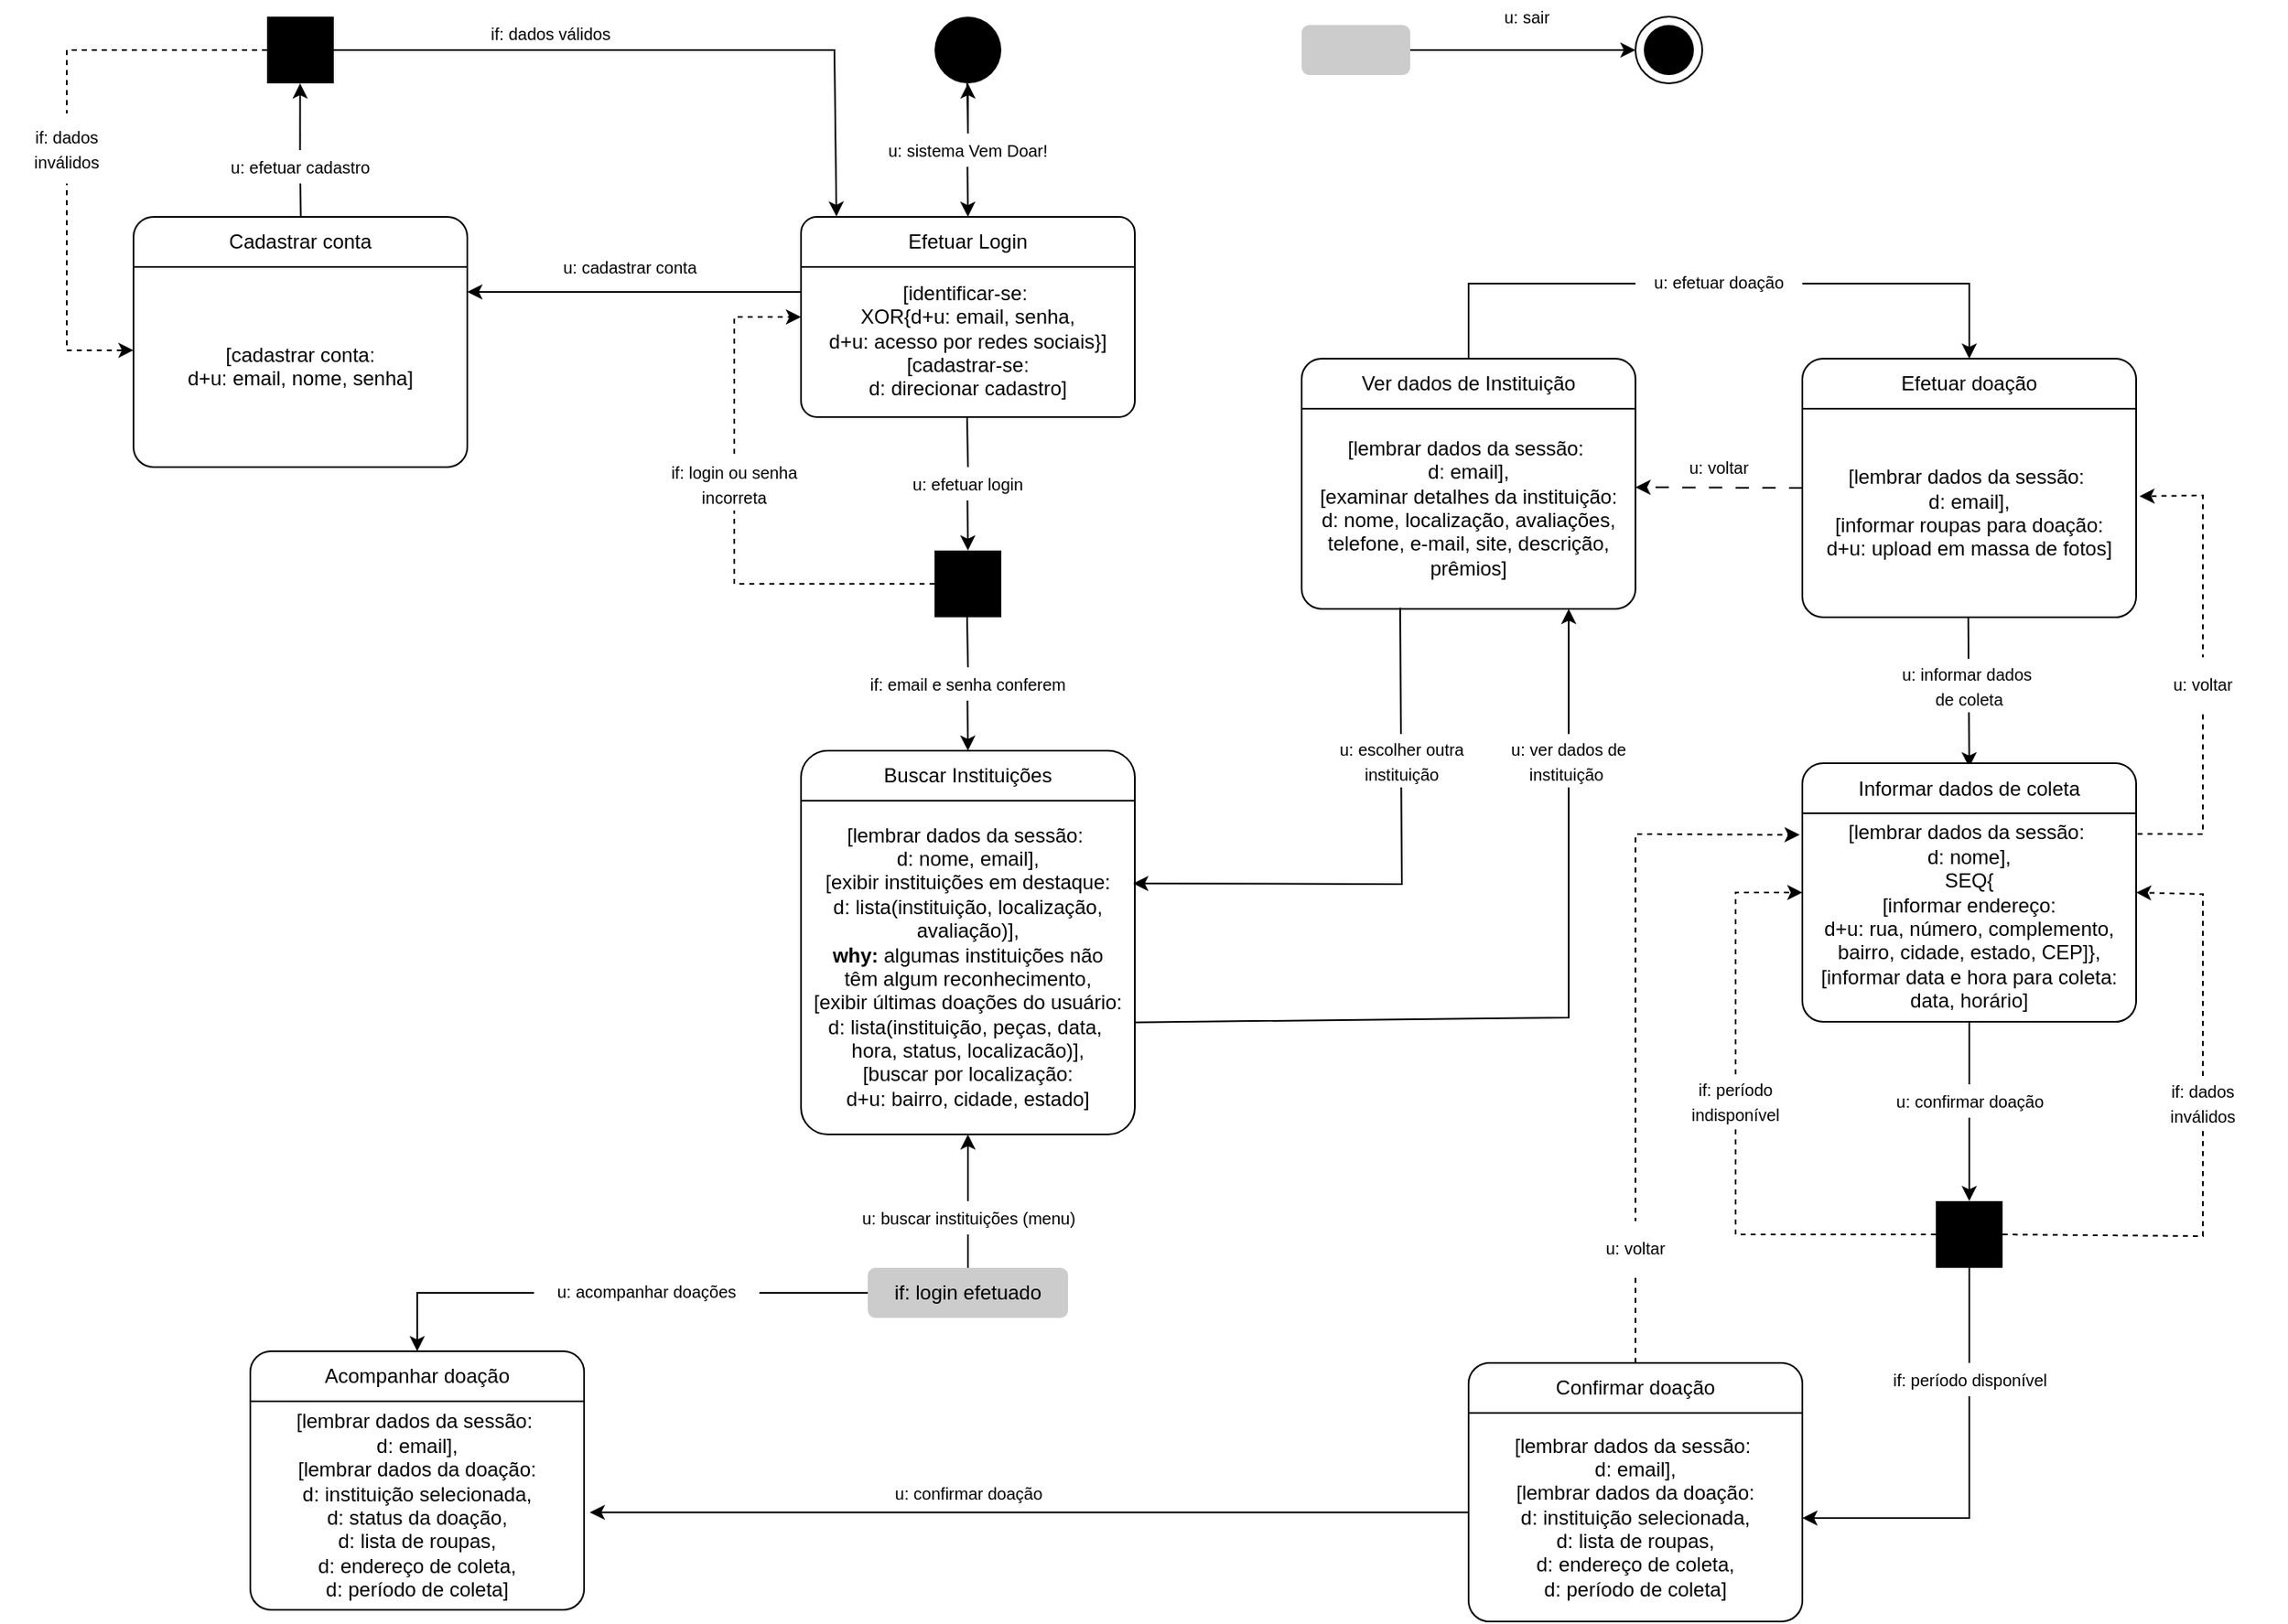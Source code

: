 <mxfile version="24.9.2">
  <diagram name="Page-1" id="kHw9414WVIwB2vllaiVg">
    <mxGraphModel dx="2164" dy="772" grid="1" gridSize="10" guides="1" tooltips="1" connect="1" arrows="1" fold="1" page="1" pageScale="1" pageWidth="850" pageHeight="1100" math="0" shadow="0">
      <root>
        <mxCell id="0" />
        <mxCell id="1" parent="0" />
        <mxCell id="l5IVs_DGDJWgKO2tLOiS-1" value="" style="ellipse;whiteSpace=wrap;html=1;aspect=fixed;fillStyle=solid;fillColor=#000000;strokeColor=none;" parent="1" vertex="1">
          <mxGeometry x="80" y="80" width="40" height="40" as="geometry" />
        </mxCell>
        <mxCell id="l5IVs_DGDJWgKO2tLOiS-2" value="" style="endArrow=none;html=1;rounded=0;" parent="1" edge="1">
          <mxGeometry width="50" height="50" relative="1" as="geometry">
            <mxPoint x="100" y="150" as="sourcePoint" />
            <mxPoint x="99.5" y="120" as="targetPoint" />
          </mxGeometry>
        </mxCell>
        <mxCell id="ruoURCrerZYPwbjkhUwL-6" value="" style="edgeStyle=orthogonalEdgeStyle;rounded=0;orthogonalLoop=1;jettySize=auto;html=1;" parent="1" source="l5IVs_DGDJWgKO2tLOiS-3" target="l5IVs_DGDJWgKO2tLOiS-1" edge="1">
          <mxGeometry relative="1" as="geometry" />
        </mxCell>
        <mxCell id="l5IVs_DGDJWgKO2tLOiS-3" value="&lt;font style=&quot;font-size: 10px;&quot;&gt;u: sistema Vem Doar!&lt;/font&gt;" style="text;html=1;align=center;verticalAlign=middle;whiteSpace=wrap;rounded=0;" parent="1" vertex="1">
          <mxGeometry x="40" y="150" width="120" height="20" as="geometry" />
        </mxCell>
        <mxCell id="l5IVs_DGDJWgKO2tLOiS-4" value="" style="endArrow=classic;html=1;rounded=0;" parent="1" edge="1">
          <mxGeometry width="50" height="50" relative="1" as="geometry">
            <mxPoint x="99.71" y="170" as="sourcePoint" />
            <mxPoint x="100" y="200" as="targetPoint" />
          </mxGeometry>
        </mxCell>
        <mxCell id="l5IVs_DGDJWgKO2tLOiS-5" value="&lt;div&gt;&lt;br&gt;&lt;/div&gt;&lt;div&gt;&lt;br&gt;&lt;/div&gt;&lt;div&gt;[identificar-se:&amp;nbsp;&lt;br&gt;&lt;/div&gt;&lt;div&gt;XOR{d+u: email, senha,&lt;/div&gt;&lt;div&gt;d+u: acesso por redes sociais}]&lt;/div&gt;&lt;div&gt;[cadastrar-se:&lt;/div&gt;&lt;div&gt;d: direcionar cadastro]&lt;/div&gt;" style="rounded=1;whiteSpace=wrap;html=1;arcSize=8;absoluteArcSize=0;" parent="1" vertex="1">
          <mxGeometry y="200" width="200" height="120" as="geometry" />
        </mxCell>
        <mxCell id="l5IVs_DGDJWgKO2tLOiS-10" value="" style="endArrow=none;html=1;rounded=0;exitX=0.5;exitY=0.333;exitDx=0;exitDy=0;exitPerimeter=0;" parent="1" edge="1">
          <mxGeometry width="50" height="50" relative="1" as="geometry">
            <mxPoint y="230.0" as="sourcePoint" />
            <mxPoint x="200" y="230" as="targetPoint" />
          </mxGeometry>
        </mxCell>
        <mxCell id="l5IVs_DGDJWgKO2tLOiS-11" value="Efetuar Login" style="text;html=1;align=center;verticalAlign=middle;whiteSpace=wrap;rounded=0;" parent="1" vertex="1">
          <mxGeometry x="55" y="200" width="90" height="30" as="geometry" />
        </mxCell>
        <mxCell id="l5IVs_DGDJWgKO2tLOiS-15" value="" style="endArrow=none;html=1;rounded=0;" parent="1" edge="1">
          <mxGeometry width="50" height="50" relative="1" as="geometry">
            <mxPoint x="100" y="350" as="sourcePoint" />
            <mxPoint x="99.5" y="320" as="targetPoint" />
          </mxGeometry>
        </mxCell>
        <mxCell id="l5IVs_DGDJWgKO2tLOiS-16" value="&lt;font style=&quot;font-size: 10px;&quot;&gt;u: efetuar login&lt;/font&gt;" style="text;html=1;align=center;verticalAlign=middle;whiteSpace=wrap;rounded=0;" parent="1" vertex="1">
          <mxGeometry x="40" y="350" width="120" height="20" as="geometry" />
        </mxCell>
        <mxCell id="l5IVs_DGDJWgKO2tLOiS-17" value="" style="endArrow=classic;html=1;rounded=0;" parent="1" edge="1">
          <mxGeometry width="50" height="50" relative="1" as="geometry">
            <mxPoint x="99.71" y="370" as="sourcePoint" />
            <mxPoint x="100" y="400" as="targetPoint" />
          </mxGeometry>
        </mxCell>
        <mxCell id="l5IVs_DGDJWgKO2tLOiS-19" value="" style="whiteSpace=wrap;html=1;aspect=fixed;fillStyle=solid;fillColor=#000000;strokeColor=none;" parent="1" vertex="1">
          <mxGeometry x="80" y="400" width="40" height="40" as="geometry" />
        </mxCell>
        <mxCell id="l5IVs_DGDJWgKO2tLOiS-20" value="" style="endArrow=classic;html=1;rounded=0;exitX=0;exitY=0.5;exitDx=0;exitDy=0;entryX=0;entryY=0.5;entryDx=0;entryDy=0;dashed=1;" parent="1" source="l5IVs_DGDJWgKO2tLOiS-19" target="l5IVs_DGDJWgKO2tLOiS-5" edge="1">
          <mxGeometry width="50" height="50" relative="1" as="geometry">
            <mxPoint x="30" y="420" as="sourcePoint" />
            <mxPoint x="-10" y="260" as="targetPoint" />
            <Array as="points">
              <mxPoint x="-40" y="420" />
              <mxPoint x="-40" y="260" />
            </Array>
          </mxGeometry>
        </mxCell>
        <mxCell id="l5IVs_DGDJWgKO2tLOiS-21" value="&lt;font style=&quot;font-size: 10px;&quot;&gt;if: login ou&amp;nbsp;&lt;/font&gt;&lt;span style=&quot;font-size: 10px;&quot;&gt;senha&lt;/span&gt;&lt;div&gt;&lt;font style=&quot;font-size: 10px;&quot;&gt;incorreta&lt;/font&gt;&lt;/div&gt;" style="text;html=1;align=center;verticalAlign=middle;whiteSpace=wrap;rounded=0;fillColor=default;" parent="1" vertex="1">
          <mxGeometry x="-80" y="344" width="80" height="32" as="geometry" />
        </mxCell>
        <mxCell id="l5IVs_DGDJWgKO2tLOiS-22" value="" style="endArrow=none;html=1;rounded=0;" parent="1" edge="1">
          <mxGeometry width="50" height="50" relative="1" as="geometry">
            <mxPoint x="100" y="470" as="sourcePoint" />
            <mxPoint x="99.5" y="440" as="targetPoint" />
          </mxGeometry>
        </mxCell>
        <mxCell id="l5IVs_DGDJWgKO2tLOiS-23" value="&lt;font style=&quot;font-size: 10px;&quot;&gt;if: email e senha conferem&lt;/font&gt;" style="text;html=1;align=center;verticalAlign=middle;whiteSpace=wrap;rounded=0;" parent="1" vertex="1">
          <mxGeometry x="40" y="470" width="120" height="20" as="geometry" />
        </mxCell>
        <mxCell id="l5IVs_DGDJWgKO2tLOiS-24" value="" style="endArrow=classic;html=1;rounded=0;" parent="1" edge="1">
          <mxGeometry width="50" height="50" relative="1" as="geometry">
            <mxPoint x="99.71" y="490" as="sourcePoint" />
            <mxPoint x="100" y="520" as="targetPoint" />
          </mxGeometry>
        </mxCell>
        <mxCell id="l5IVs_DGDJWgKO2tLOiS-25" value="&lt;div&gt;&lt;br&gt;&lt;/div&gt;&lt;div&gt;&lt;br&gt;&lt;/div&gt;[lembrar dados da sessão:&amp;nbsp;&lt;div&gt;d: nome, email],&lt;br&gt;&lt;/div&gt;&lt;div&gt;[exibir instituições em destaque:&lt;/div&gt;&lt;div&gt;d: lista(instituição, localização, avaliação)],&lt;/div&gt;&lt;div&gt;&lt;div&gt;&lt;b&gt;why:&lt;/b&gt;&amp;nbsp;algumas instituições não&lt;/div&gt;&lt;div&gt;têm algum reconhecimento,&lt;/div&gt;&lt;/div&gt;&lt;div&gt;[exibir últimas doações do usuário:&lt;/div&gt;&lt;div&gt;d: lista(instituição, peças, data,&amp;nbsp;&lt;/div&gt;&lt;div&gt;hora, status, localizacão)],&lt;/div&gt;&lt;div&gt;[buscar por localização:&lt;/div&gt;&lt;div&gt;d+u: bairro, cidade, estado]&lt;/div&gt;" style="rounded=1;whiteSpace=wrap;html=1;arcSize=8;absoluteArcSize=0;" parent="1" vertex="1">
          <mxGeometry y="520" width="200" height="230" as="geometry" />
        </mxCell>
        <mxCell id="l5IVs_DGDJWgKO2tLOiS-26" value="" style="endArrow=none;html=1;rounded=0;exitX=0.5;exitY=0.333;exitDx=0;exitDy=0;exitPerimeter=0;" parent="1" edge="1">
          <mxGeometry width="50" height="50" relative="1" as="geometry">
            <mxPoint y="550" as="sourcePoint" />
            <mxPoint x="200" y="550" as="targetPoint" />
          </mxGeometry>
        </mxCell>
        <mxCell id="l5IVs_DGDJWgKO2tLOiS-27" value="Buscar Instituições" style="text;html=1;align=center;verticalAlign=middle;whiteSpace=wrap;rounded=0;" parent="1" vertex="1">
          <mxGeometry y="520" width="200" height="30" as="geometry" />
        </mxCell>
        <mxCell id="l5IVs_DGDJWgKO2tLOiS-30" value="" style="endArrow=classic;html=1;rounded=0;entryX=0.5;entryY=1;entryDx=0;entryDy=0;exitX=1;exitY=0.708;exitDx=0;exitDy=0;exitPerimeter=0;" parent="1" source="l5IVs_DGDJWgKO2tLOiS-25" edge="1">
          <mxGeometry width="50" height="50" relative="1" as="geometry">
            <mxPoint x="240" y="640" as="sourcePoint" />
            <mxPoint x="460" y="435" as="targetPoint" />
            <Array as="points">
              <mxPoint x="460" y="680" />
            </Array>
          </mxGeometry>
        </mxCell>
        <mxCell id="l5IVs_DGDJWgKO2tLOiS-31" value="&lt;font size=&quot;1&quot;&gt;u: ver dados de&lt;/font&gt;&lt;div&gt;&lt;font size=&quot;1&quot;&gt;instituição&amp;nbsp;&lt;/font&gt;&lt;/div&gt;" style="text;html=1;align=center;verticalAlign=middle;whiteSpace=wrap;rounded=0;fillColor=default;" parent="1" vertex="1">
          <mxGeometry x="420" y="510" width="80" height="32" as="geometry" />
        </mxCell>
        <mxCell id="l5IVs_DGDJWgKO2tLOiS-32" value="&lt;div&gt;&lt;br&gt;&lt;/div&gt;&lt;div&gt;&lt;br&gt;&lt;/div&gt;[lembrar dados da sessão:&amp;nbsp;&lt;div&gt;d: email],&lt;br&gt;&lt;/div&gt;&lt;div&gt;[examinar detalhes da instituição:&lt;/div&gt;&lt;div&gt;d: nome, localização, avaliações,&lt;/div&gt;&lt;div&gt;telefone, e-mail, site, descrição,&lt;/div&gt;&lt;div&gt;prêmios]&lt;/div&gt;" style="rounded=1;whiteSpace=wrap;html=1;arcSize=8;absoluteArcSize=0;" parent="1" vertex="1">
          <mxGeometry x="300" y="285" width="200" height="150" as="geometry" />
        </mxCell>
        <mxCell id="l5IVs_DGDJWgKO2tLOiS-33" value="Ver dados de Instituição" style="text;html=1;align=center;verticalAlign=middle;whiteSpace=wrap;rounded=0;" parent="1" vertex="1">
          <mxGeometry x="300" y="285" width="200" height="30" as="geometry" />
        </mxCell>
        <mxCell id="l5IVs_DGDJWgKO2tLOiS-34" value="" style="endArrow=none;html=1;rounded=0;exitX=0.5;exitY=0.333;exitDx=0;exitDy=0;exitPerimeter=0;" parent="1" edge="1">
          <mxGeometry width="50" height="50" relative="1" as="geometry">
            <mxPoint x="300" y="315" as="sourcePoint" />
            <mxPoint x="500" y="315" as="targetPoint" />
          </mxGeometry>
        </mxCell>
        <mxCell id="l5IVs_DGDJWgKO2tLOiS-38" value="" style="endArrow=classic;html=1;rounded=0;exitX=0.5;exitY=0;exitDx=0;exitDy=0;entryX=0.5;entryY=1;entryDx=0;entryDy=0;" parent="1" source="l5IVs_DGDJWgKO2tLOiS-39" edge="1">
          <mxGeometry width="50" height="50" relative="1" as="geometry">
            <mxPoint x="99.88" y="780" as="sourcePoint" />
            <mxPoint x="100" y="750" as="targetPoint" />
            <Array as="points">
              <mxPoint x="100" y="760" />
            </Array>
          </mxGeometry>
        </mxCell>
        <mxCell id="l5IVs_DGDJWgKO2tLOiS-39" value="&lt;font&gt;if: login efetuado&lt;/font&gt;" style="rounded=1;whiteSpace=wrap;html=1;fillColor=#CCCCCC;strokeColor=none;fillStyle=solid;fontColor=#000000;" parent="1" vertex="1">
          <mxGeometry x="40" y="830" width="120" height="30" as="geometry" />
        </mxCell>
        <mxCell id="l5IVs_DGDJWgKO2tLOiS-40" value="" style="endArrow=classic;html=1;rounded=0;exitX=0.295;exitY=0.995;exitDx=0;exitDy=0;exitPerimeter=0;entryX=0.995;entryY=0.346;entryDx=0;entryDy=0;entryPerimeter=0;" parent="1" source="l5IVs_DGDJWgKO2tLOiS-32" target="l5IVs_DGDJWgKO2tLOiS-25" edge="1">
          <mxGeometry width="50" height="50" relative="1" as="geometry">
            <mxPoint x="330" y="480" as="sourcePoint" />
            <mxPoint x="280" y="590" as="targetPoint" />
            <Array as="points">
              <mxPoint x="360" y="600" />
            </Array>
          </mxGeometry>
        </mxCell>
        <mxCell id="l5IVs_DGDJWgKO2tLOiS-41" value="&lt;font size=&quot;1&quot;&gt;u: escolher outra instituição&lt;/font&gt;" style="text;html=1;align=center;verticalAlign=middle;whiteSpace=wrap;rounded=0;fillColor=default;" parent="1" vertex="1">
          <mxGeometry x="320" y="510" width="80" height="32" as="geometry" />
        </mxCell>
        <mxCell id="l5IVs_DGDJWgKO2tLOiS-42" value="&lt;font size=&quot;1&quot;&gt;u: buscar instituições (menu)&lt;/font&gt;" style="text;html=1;align=center;verticalAlign=middle;whiteSpace=wrap;rounded=0;fillColor=default;" parent="1" vertex="1">
          <mxGeometry x="32.5" y="790" width="135" height="20" as="geometry" />
        </mxCell>
        <mxCell id="l5IVs_DGDJWgKO2tLOiS-43" value="" style="rounded=1;whiteSpace=wrap;html=1;fillColor=#CCCCCC;strokeColor=none;fillStyle=solid;" parent="1" vertex="1">
          <mxGeometry x="300" y="85" width="65" height="30" as="geometry" />
        </mxCell>
        <mxCell id="l5IVs_DGDJWgKO2tLOiS-44" value="" style="endArrow=classic;html=1;rounded=0;exitX=1;exitY=0.5;exitDx=0;exitDy=0;" parent="1" source="l5IVs_DGDJWgKO2tLOiS-43" edge="1">
          <mxGeometry width="50" height="50" relative="1" as="geometry">
            <mxPoint x="447.5" y="115" as="sourcePoint" />
            <mxPoint x="500" y="100" as="targetPoint" />
            <Array as="points">
              <mxPoint x="420" y="100" />
            </Array>
          </mxGeometry>
        </mxCell>
        <mxCell id="l5IVs_DGDJWgKO2tLOiS-45" value="&lt;font size=&quot;1&quot;&gt;u: sair&lt;/font&gt;" style="text;html=1;align=center;verticalAlign=middle;whiteSpace=wrap;rounded=0;fillColor=default;" parent="1" vertex="1">
          <mxGeometry x="410" y="70" width="50" height="20" as="geometry" />
        </mxCell>
        <mxCell id="l5IVs_DGDJWgKO2tLOiS-46" value="" style="ellipse;whiteSpace=wrap;html=1;aspect=fixed;fillStyle=solid;fillColor=#000000;strokeColor=none;" parent="1" vertex="1">
          <mxGeometry x="505" y="85" width="30" height="30" as="geometry" />
        </mxCell>
        <mxCell id="l5IVs_DGDJWgKO2tLOiS-47" value="" style="ellipse;whiteSpace=wrap;html=1;aspect=fixed;fillColor=none;" parent="1" vertex="1">
          <mxGeometry x="500" y="80" width="40" height="40" as="geometry" />
        </mxCell>
        <mxCell id="l5IVs_DGDJWgKO2tLOiS-48" value="&lt;div&gt;&lt;br&gt;&lt;/div&gt;&lt;div&gt;&lt;br&gt;&lt;/div&gt;[lembrar dados da sessão:&amp;nbsp;&lt;div&gt;d: email],&lt;br&gt;&lt;/div&gt;&lt;div&gt;[informar roupas para doação:&lt;/div&gt;&lt;div&gt;d+u: upload em massa de fotos]&lt;/div&gt;" style="rounded=1;whiteSpace=wrap;html=1;arcSize=8;absoluteArcSize=0;" parent="1" vertex="1">
          <mxGeometry x="600" y="285" width="200" height="155" as="geometry" />
        </mxCell>
        <mxCell id="l5IVs_DGDJWgKO2tLOiS-49" value="Efetuar doação" style="text;html=1;align=center;verticalAlign=middle;whiteSpace=wrap;rounded=0;" parent="1" vertex="1">
          <mxGeometry x="600" y="285" width="200" height="30" as="geometry" />
        </mxCell>
        <mxCell id="l5IVs_DGDJWgKO2tLOiS-50" value="" style="endArrow=none;html=1;rounded=0;exitX=0.5;exitY=0.333;exitDx=0;exitDy=0;exitPerimeter=0;" parent="1" edge="1">
          <mxGeometry width="50" height="50" relative="1" as="geometry">
            <mxPoint x="600" y="315" as="sourcePoint" />
            <mxPoint x="800" y="315" as="targetPoint" />
          </mxGeometry>
        </mxCell>
        <mxCell id="l5IVs_DGDJWgKO2tLOiS-51" value="" style="endArrow=classic;html=1;rounded=0;exitX=0.5;exitY=0;exitDx=0;exitDy=0;entryX=0.5;entryY=0;entryDx=0;entryDy=0;" parent="1" source="l5IVs_DGDJWgKO2tLOiS-33" target="l5IVs_DGDJWgKO2tLOiS-49" edge="1">
          <mxGeometry width="50" height="50" relative="1" as="geometry">
            <mxPoint x="430" y="235" as="sourcePoint" />
            <mxPoint x="700" y="240" as="targetPoint" />
            <Array as="points">
              <mxPoint x="400" y="240" />
              <mxPoint x="700" y="240" />
            </Array>
          </mxGeometry>
        </mxCell>
        <mxCell id="l5IVs_DGDJWgKO2tLOiS-52" value="&lt;font size=&quot;1&quot;&gt;u: efetuar doação&lt;/font&gt;" style="text;html=1;align=center;verticalAlign=middle;whiteSpace=wrap;rounded=0;fillColor=default;" parent="1" vertex="1">
          <mxGeometry x="500" y="229" width="100" height="20" as="geometry" />
        </mxCell>
        <mxCell id="l5IVs_DGDJWgKO2tLOiS-56" value="" style="endArrow=classic;html=1;rounded=0;" parent="1" edge="1">
          <mxGeometry width="50" height="50" relative="1" as="geometry">
            <mxPoint x="699.41" y="440" as="sourcePoint" />
            <mxPoint x="700" y="530" as="targetPoint" />
          </mxGeometry>
        </mxCell>
        <mxCell id="l5IVs_DGDJWgKO2tLOiS-57" value="&lt;font size=&quot;1&quot;&gt;u: informar dados&amp;nbsp;&lt;/font&gt;&lt;div&gt;&lt;font size=&quot;1&quot;&gt;de coleta&lt;/font&gt;&lt;/div&gt;" style="text;html=1;align=center;verticalAlign=middle;whiteSpace=wrap;rounded=0;fillColor=default;" parent="1" vertex="1">
          <mxGeometry x="650" y="465" width="100" height="32" as="geometry" />
        </mxCell>
        <mxCell id="l5IVs_DGDJWgKO2tLOiS-58" value="&lt;div&gt;&lt;br&gt;&lt;/div&gt;&lt;div&gt;&lt;br&gt;&lt;/div&gt;[lembrar dados da sessão:&amp;nbsp;&lt;div&gt;d: nome],&lt;br&gt;&lt;/div&gt;&lt;div&gt;SEQ{&lt;/div&gt;&lt;div&gt;[informar endereço:&lt;/div&gt;&lt;div&gt;d+u: rua, número, complemento, bairro, cidade, estado, CEP]},&lt;/div&gt;&lt;div&gt;[informar data e hora para coleta:&lt;/div&gt;&lt;div&gt;data, horário]&lt;/div&gt;" style="rounded=1;whiteSpace=wrap;html=1;arcSize=8;absoluteArcSize=0;" parent="1" vertex="1">
          <mxGeometry x="600" y="527.5" width="200" height="155" as="geometry" />
        </mxCell>
        <mxCell id="l5IVs_DGDJWgKO2tLOiS-59" value="Informar dados de coleta" style="text;html=1;align=center;verticalAlign=middle;whiteSpace=wrap;rounded=0;" parent="1" vertex="1">
          <mxGeometry x="600" y="527.5" width="200" height="30" as="geometry" />
        </mxCell>
        <mxCell id="l5IVs_DGDJWgKO2tLOiS-60" value="" style="endArrow=none;html=1;rounded=0;exitX=0.5;exitY=0.333;exitDx=0;exitDy=0;exitPerimeter=0;" parent="1" edge="1">
          <mxGeometry width="50" height="50" relative="1" as="geometry">
            <mxPoint x="600" y="557.5" as="sourcePoint" />
            <mxPoint x="800" y="557.5" as="targetPoint" />
          </mxGeometry>
        </mxCell>
        <mxCell id="l5IVs_DGDJWgKO2tLOiS-61" value="" style="endArrow=classic;html=1;rounded=0;exitX=0.5;exitY=1;exitDx=0;exitDy=0;" parent="1" source="l5IVs_DGDJWgKO2tLOiS-58" edge="1">
          <mxGeometry width="50" height="50" relative="1" as="geometry">
            <mxPoint x="650" y="700" as="sourcePoint" />
            <mxPoint x="700" y="790" as="targetPoint" />
            <Array as="points">
              <mxPoint x="700" y="700" />
            </Array>
          </mxGeometry>
        </mxCell>
        <mxCell id="l5IVs_DGDJWgKO2tLOiS-62" value="&lt;font size=&quot;1&quot;&gt;u: confirmar doação&lt;/font&gt;" style="text;html=1;align=center;verticalAlign=middle;whiteSpace=wrap;rounded=0;fillColor=default;" parent="1" vertex="1">
          <mxGeometry x="632.5" y="720" width="135" height="20" as="geometry" />
        </mxCell>
        <mxCell id="l5IVs_DGDJWgKO2tLOiS-63" value="&lt;div&gt;&lt;br&gt;&lt;/div&gt;&lt;div&gt;&lt;br&gt;&lt;/div&gt;[lembrar dados da sessão:&amp;nbsp;&lt;div&gt;d: email],&lt;br&gt;&lt;/div&gt;&lt;div&gt;[lembrar dados da doação:&lt;/div&gt;&lt;div&gt;d: instituição selecionada,&lt;/div&gt;&lt;div&gt;d: lista de roupas,&lt;/div&gt;&lt;div&gt;d: endereço de coleta,&lt;/div&gt;&lt;div&gt;d: período de coleta]&lt;/div&gt;" style="rounded=1;whiteSpace=wrap;html=1;arcSize=8;absoluteArcSize=0;" parent="1" vertex="1">
          <mxGeometry x="400" y="887" width="200" height="155" as="geometry" />
        </mxCell>
        <mxCell id="l5IVs_DGDJWgKO2tLOiS-64" value="Confirmar doação" style="text;html=1;align=center;verticalAlign=middle;whiteSpace=wrap;rounded=0;" parent="1" vertex="1">
          <mxGeometry x="400" y="887" width="200" height="30" as="geometry" />
        </mxCell>
        <mxCell id="l5IVs_DGDJWgKO2tLOiS-65" value="" style="endArrow=none;html=1;rounded=0;exitX=0.5;exitY=0.333;exitDx=0;exitDy=0;exitPerimeter=0;" parent="1" edge="1">
          <mxGeometry width="50" height="50" relative="1" as="geometry">
            <mxPoint x="400" y="917" as="sourcePoint" />
            <mxPoint x="600" y="917" as="targetPoint" />
          </mxGeometry>
        </mxCell>
        <mxCell id="l5IVs_DGDJWgKO2tLOiS-66" value="" style="whiteSpace=wrap;html=1;aspect=fixed;fillStyle=solid;fillColor=#000000;strokeColor=none;" parent="1" vertex="1">
          <mxGeometry x="680" y="790" width="40" height="40" as="geometry" />
        </mxCell>
        <mxCell id="l5IVs_DGDJWgKO2tLOiS-67" value="" style="endArrow=classic;html=1;rounded=0;exitX=0;exitY=0.5;exitDx=0;exitDy=0;dashed=1;entryX=0;entryY=0.5;entryDx=0;entryDy=0;" parent="1" source="l5IVs_DGDJWgKO2tLOiS-66" target="l5IVs_DGDJWgKO2tLOiS-58" edge="1">
          <mxGeometry width="50" height="50" relative="1" as="geometry">
            <mxPoint x="630" y="810" as="sourcePoint" />
            <mxPoint x="590" y="610" as="targetPoint" />
            <Array as="points">
              <mxPoint x="560" y="810" />
              <mxPoint x="560" y="605" />
            </Array>
          </mxGeometry>
        </mxCell>
        <mxCell id="l5IVs_DGDJWgKO2tLOiS-68" value="&lt;font size=&quot;1&quot;&gt;if: período&lt;/font&gt;&lt;div&gt;&lt;font size=&quot;1&quot;&gt;indisponível&lt;/font&gt;&lt;/div&gt;" style="text;html=1;align=center;verticalAlign=middle;whiteSpace=wrap;rounded=0;fillColor=default;" parent="1" vertex="1">
          <mxGeometry x="520" y="714" width="80" height="32" as="geometry" />
        </mxCell>
        <mxCell id="l5IVs_DGDJWgKO2tLOiS-69" value="" style="endArrow=classic;html=1;rounded=0;exitX=0.5;exitY=1;exitDx=0;exitDy=0;" parent="1" edge="1">
          <mxGeometry width="50" height="50" relative="1" as="geometry">
            <mxPoint x="700" y="830" as="sourcePoint" />
            <mxPoint x="600" y="980" as="targetPoint" />
            <Array as="points">
              <mxPoint x="700" y="847" />
              <mxPoint x="700" y="980" />
            </Array>
          </mxGeometry>
        </mxCell>
        <mxCell id="l5IVs_DGDJWgKO2tLOiS-70" value="&lt;font size=&quot;1&quot;&gt;if: período disponível&lt;/font&gt;" style="text;html=1;align=center;verticalAlign=middle;whiteSpace=wrap;rounded=0;fillColor=default;" parent="1" vertex="1">
          <mxGeometry x="632.5" y="887" width="135" height="20" as="geometry" />
        </mxCell>
        <mxCell id="l5IVs_DGDJWgKO2tLOiS-80" value="&lt;div&gt;&lt;br&gt;&lt;/div&gt;&lt;div&gt;&lt;br&gt;&lt;/div&gt;&lt;div&gt;[cadastrar conta:&lt;/div&gt;&lt;div&gt;&lt;div&gt;d+u: email, nome, senha]&lt;br&gt;&lt;/div&gt;&lt;/div&gt;" style="rounded=1;whiteSpace=wrap;html=1;arcSize=8;absoluteArcSize=0;" parent="1" vertex="1">
          <mxGeometry x="-400" y="200" width="200" height="150" as="geometry" />
        </mxCell>
        <mxCell id="l5IVs_DGDJWgKO2tLOiS-81" value="" style="endArrow=none;html=1;rounded=0;exitX=0.5;exitY=0.333;exitDx=0;exitDy=0;exitPerimeter=0;" parent="1" edge="1">
          <mxGeometry width="50" height="50" relative="1" as="geometry">
            <mxPoint x="-400" y="230.0" as="sourcePoint" />
            <mxPoint x="-200" y="230" as="targetPoint" />
          </mxGeometry>
        </mxCell>
        <mxCell id="l5IVs_DGDJWgKO2tLOiS-82" value="Cadastrar conta" style="text;html=1;align=center;verticalAlign=middle;whiteSpace=wrap;rounded=0;" parent="1" vertex="1">
          <mxGeometry x="-400" y="200" width="200" height="30" as="geometry" />
        </mxCell>
        <mxCell id="l5IVs_DGDJWgKO2tLOiS-83" value="" style="endArrow=classic;html=1;rounded=0;entryX=1;entryY=0.5;entryDx=0;entryDy=0;exitX=0;exitY=0.5;exitDx=0;exitDy=0;" parent="1" edge="1">
          <mxGeometry width="50" height="50" relative="1" as="geometry">
            <mxPoint y="245" as="sourcePoint" />
            <mxPoint x="-200" y="245" as="targetPoint" />
            <Array as="points" />
          </mxGeometry>
        </mxCell>
        <mxCell id="l5IVs_DGDJWgKO2tLOiS-84" value="&lt;font size=&quot;1&quot;&gt;u: cadastrar conta&lt;/font&gt;" style="text;html=1;align=center;verticalAlign=middle;whiteSpace=wrap;rounded=0;fillColor=default;" parent="1" vertex="1">
          <mxGeometry x="-170" y="220" width="135" height="20" as="geometry" />
        </mxCell>
        <mxCell id="l5IVs_DGDJWgKO2tLOiS-85" value="" style="endArrow=none;html=1;rounded=0;" parent="1" edge="1">
          <mxGeometry width="50" height="50" relative="1" as="geometry">
            <mxPoint x="-299.75" y="200" as="sourcePoint" />
            <mxPoint x="-300" y="180" as="targetPoint" />
          </mxGeometry>
        </mxCell>
        <mxCell id="l5IVs_DGDJWgKO2tLOiS-86" value="&lt;font style=&quot;font-size: 10px;&quot;&gt;u: efetuar cadastro&lt;/font&gt;" style="text;html=1;align=center;verticalAlign=middle;whiteSpace=wrap;rounded=0;" parent="1" vertex="1">
          <mxGeometry x="-360" y="160" width="120" height="20" as="geometry" />
        </mxCell>
        <mxCell id="Xe5qKGFIFXrixqFc2mP5-1" value="" style="edgeStyle=orthogonalEdgeStyle;rounded=0;orthogonalLoop=1;jettySize=auto;html=1;" parent="1" edge="1">
          <mxGeometry relative="1" as="geometry">
            <mxPoint x="-300.17" y="150" as="sourcePoint" />
            <mxPoint x="-300.17" y="120" as="targetPoint" />
            <Array as="points">
              <mxPoint x="-299.92" y="160" />
              <mxPoint x="-299.92" y="160" />
            </Array>
          </mxGeometry>
        </mxCell>
        <mxCell id="l5IVs_DGDJWgKO2tLOiS-88" value="" style="whiteSpace=wrap;html=1;aspect=fixed;fillStyle=solid;fillColor=#000000;strokeColor=none;" parent="1" vertex="1">
          <mxGeometry x="-320" y="80" width="40" height="40" as="geometry" />
        </mxCell>
        <mxCell id="l5IVs_DGDJWgKO2tLOiS-89" value="" style="endArrow=classic;html=1;rounded=0;dashed=1;entryX=0;entryY=0.533;entryDx=0;entryDy=0;entryPerimeter=0;exitX=0;exitY=0.5;exitDx=0;exitDy=0;" parent="1" source="l5IVs_DGDJWgKO2tLOiS-88" target="l5IVs_DGDJWgKO2tLOiS-80" edge="1">
          <mxGeometry width="50" height="50" relative="1" as="geometry">
            <mxPoint x="-330" y="100" as="sourcePoint" />
            <mxPoint x="-540" y="130" as="targetPoint" />
            <Array as="points">
              <mxPoint x="-440" y="100" />
              <mxPoint x="-440" y="280" />
            </Array>
          </mxGeometry>
        </mxCell>
        <mxCell id="l5IVs_DGDJWgKO2tLOiS-90" value="&lt;font size=&quot;1&quot;&gt;if: dados inválidos&lt;/font&gt;" style="text;html=1;align=center;verticalAlign=middle;whiteSpace=wrap;rounded=0;fillColor=default;" parent="1" vertex="1">
          <mxGeometry x="-480" y="138" width="80" height="42" as="geometry" />
        </mxCell>
        <mxCell id="l5IVs_DGDJWgKO2tLOiS-92" value="&lt;font style=&quot;font-size: 10px;&quot;&gt;if: dados válidos&lt;/font&gt;" style="text;html=1;align=center;verticalAlign=middle;whiteSpace=wrap;rounded=0;" parent="1" vertex="1">
          <mxGeometry x="-210" y="80" width="120" height="20" as="geometry" />
        </mxCell>
        <mxCell id="l5IVs_DGDJWgKO2tLOiS-93" value="" style="endArrow=classic;html=1;rounded=0;entryX=0.106;entryY=-0.002;entryDx=0;entryDy=0;entryPerimeter=0;exitX=1;exitY=0.5;exitDx=0;exitDy=0;" parent="1" source="l5IVs_DGDJWgKO2tLOiS-88" target="l5IVs_DGDJWgKO2tLOiS-5" edge="1">
          <mxGeometry width="50" height="50" relative="1" as="geometry">
            <mxPoint x="-230" y="100" as="sourcePoint" />
            <mxPoint x="20" y="180" as="targetPoint" />
            <Array as="points">
              <mxPoint x="20" y="100" />
            </Array>
          </mxGeometry>
        </mxCell>
        <mxCell id="l2pt0H2XzTYbZArDygso-1" value="" style="endArrow=classic;html=1;rounded=0;dashed=1;exitX=1;exitY=0.5;exitDx=0;exitDy=0;entryX=1;entryY=0.5;entryDx=0;entryDy=0;" parent="1" source="l5IVs_DGDJWgKO2tLOiS-66" target="l5IVs_DGDJWgKO2tLOiS-58" edge="1">
          <mxGeometry width="50" height="50" relative="1" as="geometry">
            <mxPoint x="950" y="810" as="sourcePoint" />
            <mxPoint x="870" y="606" as="targetPoint" />
            <Array as="points">
              <mxPoint x="840" y="811" />
              <mxPoint x="840" y="606" />
            </Array>
          </mxGeometry>
        </mxCell>
        <mxCell id="l2pt0H2XzTYbZArDygso-2" value="&lt;font size=&quot;1&quot;&gt;if: dados&lt;/font&gt;&lt;div&gt;&lt;font size=&quot;1&quot;&gt;inválidos&lt;/font&gt;&lt;/div&gt;" style="text;html=1;align=center;verticalAlign=middle;whiteSpace=wrap;rounded=0;fillColor=default;" parent="1" vertex="1">
          <mxGeometry x="800" y="715" width="80" height="32" as="geometry" />
        </mxCell>
        <mxCell id="ruoURCrerZYPwbjkhUwL-1" value="&lt;div&gt;&lt;br&gt;&lt;/div&gt;&lt;div&gt;&lt;br&gt;&lt;/div&gt;[lembrar dados da sessão:&amp;nbsp;&lt;div&gt;d: email],&lt;br&gt;&lt;/div&gt;&lt;div&gt;[lembrar dados da doação:&lt;/div&gt;&lt;div&gt;d: instituição selecionada,&lt;/div&gt;&lt;div&gt;d: status da doação,&lt;/div&gt;&lt;div&gt;d: lista de roupas,&lt;/div&gt;&lt;div&gt;d: endereço de coleta,&lt;/div&gt;&lt;div&gt;d: período de coleta]&lt;/div&gt;" style="rounded=1;whiteSpace=wrap;html=1;arcSize=8;absoluteArcSize=0;" parent="1" vertex="1">
          <mxGeometry x="-330" y="880" width="200" height="155" as="geometry" />
        </mxCell>
        <mxCell id="ruoURCrerZYPwbjkhUwL-2" value="Acompanhar doação" style="text;html=1;align=center;verticalAlign=middle;whiteSpace=wrap;rounded=0;" parent="1" vertex="1">
          <mxGeometry x="-330" y="880" width="200" height="30" as="geometry" />
        </mxCell>
        <mxCell id="ruoURCrerZYPwbjkhUwL-3" value="" style="endArrow=none;html=1;rounded=0;exitX=0.5;exitY=0.333;exitDx=0;exitDy=0;exitPerimeter=0;" parent="1" edge="1">
          <mxGeometry width="50" height="50" relative="1" as="geometry">
            <mxPoint x="-330" y="910" as="sourcePoint" />
            <mxPoint x="-130" y="910" as="targetPoint" />
          </mxGeometry>
        </mxCell>
        <mxCell id="ruoURCrerZYPwbjkhUwL-4" value="" style="endArrow=classic;html=1;rounded=0;entryX=1.017;entryY=0.623;entryDx=0;entryDy=0;exitX=0;exitY=0.5;exitDx=0;exitDy=0;entryPerimeter=0;" parent="1" target="ruoURCrerZYPwbjkhUwL-1" edge="1">
          <mxGeometry width="50" height="50" relative="1" as="geometry">
            <mxPoint x="400" y="976.6" as="sourcePoint" />
            <mxPoint x="200" y="976.6" as="targetPoint" />
            <Array as="points" />
          </mxGeometry>
        </mxCell>
        <mxCell id="ruoURCrerZYPwbjkhUwL-5" value="&lt;font size=&quot;1&quot;&gt;u: confirmar doação&lt;/font&gt;" style="text;html=1;align=center;verticalAlign=middle;whiteSpace=wrap;rounded=0;fillColor=default;" parent="1" vertex="1">
          <mxGeometry x="32.5" y="954.5" width="135" height="20" as="geometry" />
        </mxCell>
        <mxCell id="AW96GOfySkP2Xc3MYBKv-1" value="" style="endArrow=classic;html=1;rounded=0;exitX=0;exitY=0.5;exitDx=0;exitDy=0;entryX=0.5;entryY=0;entryDx=0;entryDy=0;" edge="1" parent="1" source="l5IVs_DGDJWgKO2tLOiS-39" target="ruoURCrerZYPwbjkhUwL-2">
          <mxGeometry width="50" height="50" relative="1" as="geometry">
            <mxPoint x="-210" y="930" as="sourcePoint" />
            <mxPoint x="-430" y="780" as="targetPoint" />
            <Array as="points">
              <mxPoint x="-230" y="845" />
            </Array>
          </mxGeometry>
        </mxCell>
        <mxCell id="AW96GOfySkP2Xc3MYBKv-2" value="&lt;font size=&quot;1&quot;&gt;u: acompanhar doações&lt;/font&gt;" style="text;html=1;align=center;verticalAlign=middle;whiteSpace=wrap;rounded=0;fillColor=default;" vertex="1" parent="1">
          <mxGeometry x="-160" y="834" width="135" height="20" as="geometry" />
        </mxCell>
        <mxCell id="AW96GOfySkP2Xc3MYBKv-3" value="" style="endArrow=classic;html=1;rounded=0;exitX=0.5;exitY=0;exitDx=0;exitDy=0;dashed=1;entryX=-0.008;entryY=0.277;entryDx=0;entryDy=0;entryPerimeter=0;" edge="1" parent="1" source="l5IVs_DGDJWgKO2tLOiS-64" target="l5IVs_DGDJWgKO2tLOiS-58">
          <mxGeometry width="50" height="50" relative="1" as="geometry">
            <mxPoint x="625" y="854" as="sourcePoint" />
            <mxPoint x="545" y="649" as="targetPoint" />
            <Array as="points">
              <mxPoint x="500" y="570" />
            </Array>
          </mxGeometry>
        </mxCell>
        <mxCell id="AW96GOfySkP2Xc3MYBKv-4" value="&lt;font size=&quot;1&quot;&gt;u: voltar&lt;/font&gt;" style="text;html=1;align=center;verticalAlign=middle;whiteSpace=wrap;rounded=0;fillColor=default;" vertex="1" parent="1">
          <mxGeometry x="460" y="802" width="80" height="32" as="geometry" />
        </mxCell>
        <mxCell id="AW96GOfySkP2Xc3MYBKv-6" value="" style="endArrow=classic;html=1;rounded=0;dashed=1;exitX=1.004;exitY=0.273;exitDx=0;exitDy=0;entryX=1.01;entryY=0.532;entryDx=0;entryDy=0;exitPerimeter=0;entryPerimeter=0;" edge="1" parent="1" source="l5IVs_DGDJWgKO2tLOiS-58" target="l5IVs_DGDJWgKO2tLOiS-48">
          <mxGeometry width="50" height="50" relative="1" as="geometry">
            <mxPoint x="800" y="575" as="sourcePoint" />
            <mxPoint x="880" y="370" as="targetPoint" />
            <Array as="points">
              <mxPoint x="840" y="570" />
              <mxPoint x="840" y="367" />
            </Array>
          </mxGeometry>
        </mxCell>
        <mxCell id="AW96GOfySkP2Xc3MYBKv-7" value="&lt;font size=&quot;1&quot;&gt;u: voltar&lt;/font&gt;" style="text;html=1;align=center;verticalAlign=middle;whiteSpace=wrap;rounded=0;fillColor=default;" vertex="1" parent="1">
          <mxGeometry x="790" y="464" width="100" height="32" as="geometry" />
        </mxCell>
        <mxCell id="AW96GOfySkP2Xc3MYBKv-8" value="" style="endArrow=classic;html=1;rounded=0;exitX=0;exitY=0.5;exitDx=0;exitDy=0;entryX=1;entryY=0.514;entryDx=0;entryDy=0;entryPerimeter=0;dashed=1;dashPattern=8 8;" edge="1" parent="1" source="l5IVs_DGDJWgKO2tLOiS-48" target="l5IVs_DGDJWgKO2tLOiS-32">
          <mxGeometry width="50" height="50" relative="1" as="geometry">
            <mxPoint x="525" y="385" as="sourcePoint" />
            <mxPoint x="575" y="335" as="targetPoint" />
          </mxGeometry>
        </mxCell>
        <mxCell id="AW96GOfySkP2Xc3MYBKv-9" value="&lt;font size=&quot;1&quot;&gt;u: voltar&lt;/font&gt;" style="text;html=1;align=center;verticalAlign=middle;whiteSpace=wrap;rounded=0;fillColor=default;" vertex="1" parent="1">
          <mxGeometry x="525" y="344" width="50" height="12" as="geometry" />
        </mxCell>
      </root>
    </mxGraphModel>
  </diagram>
</mxfile>
